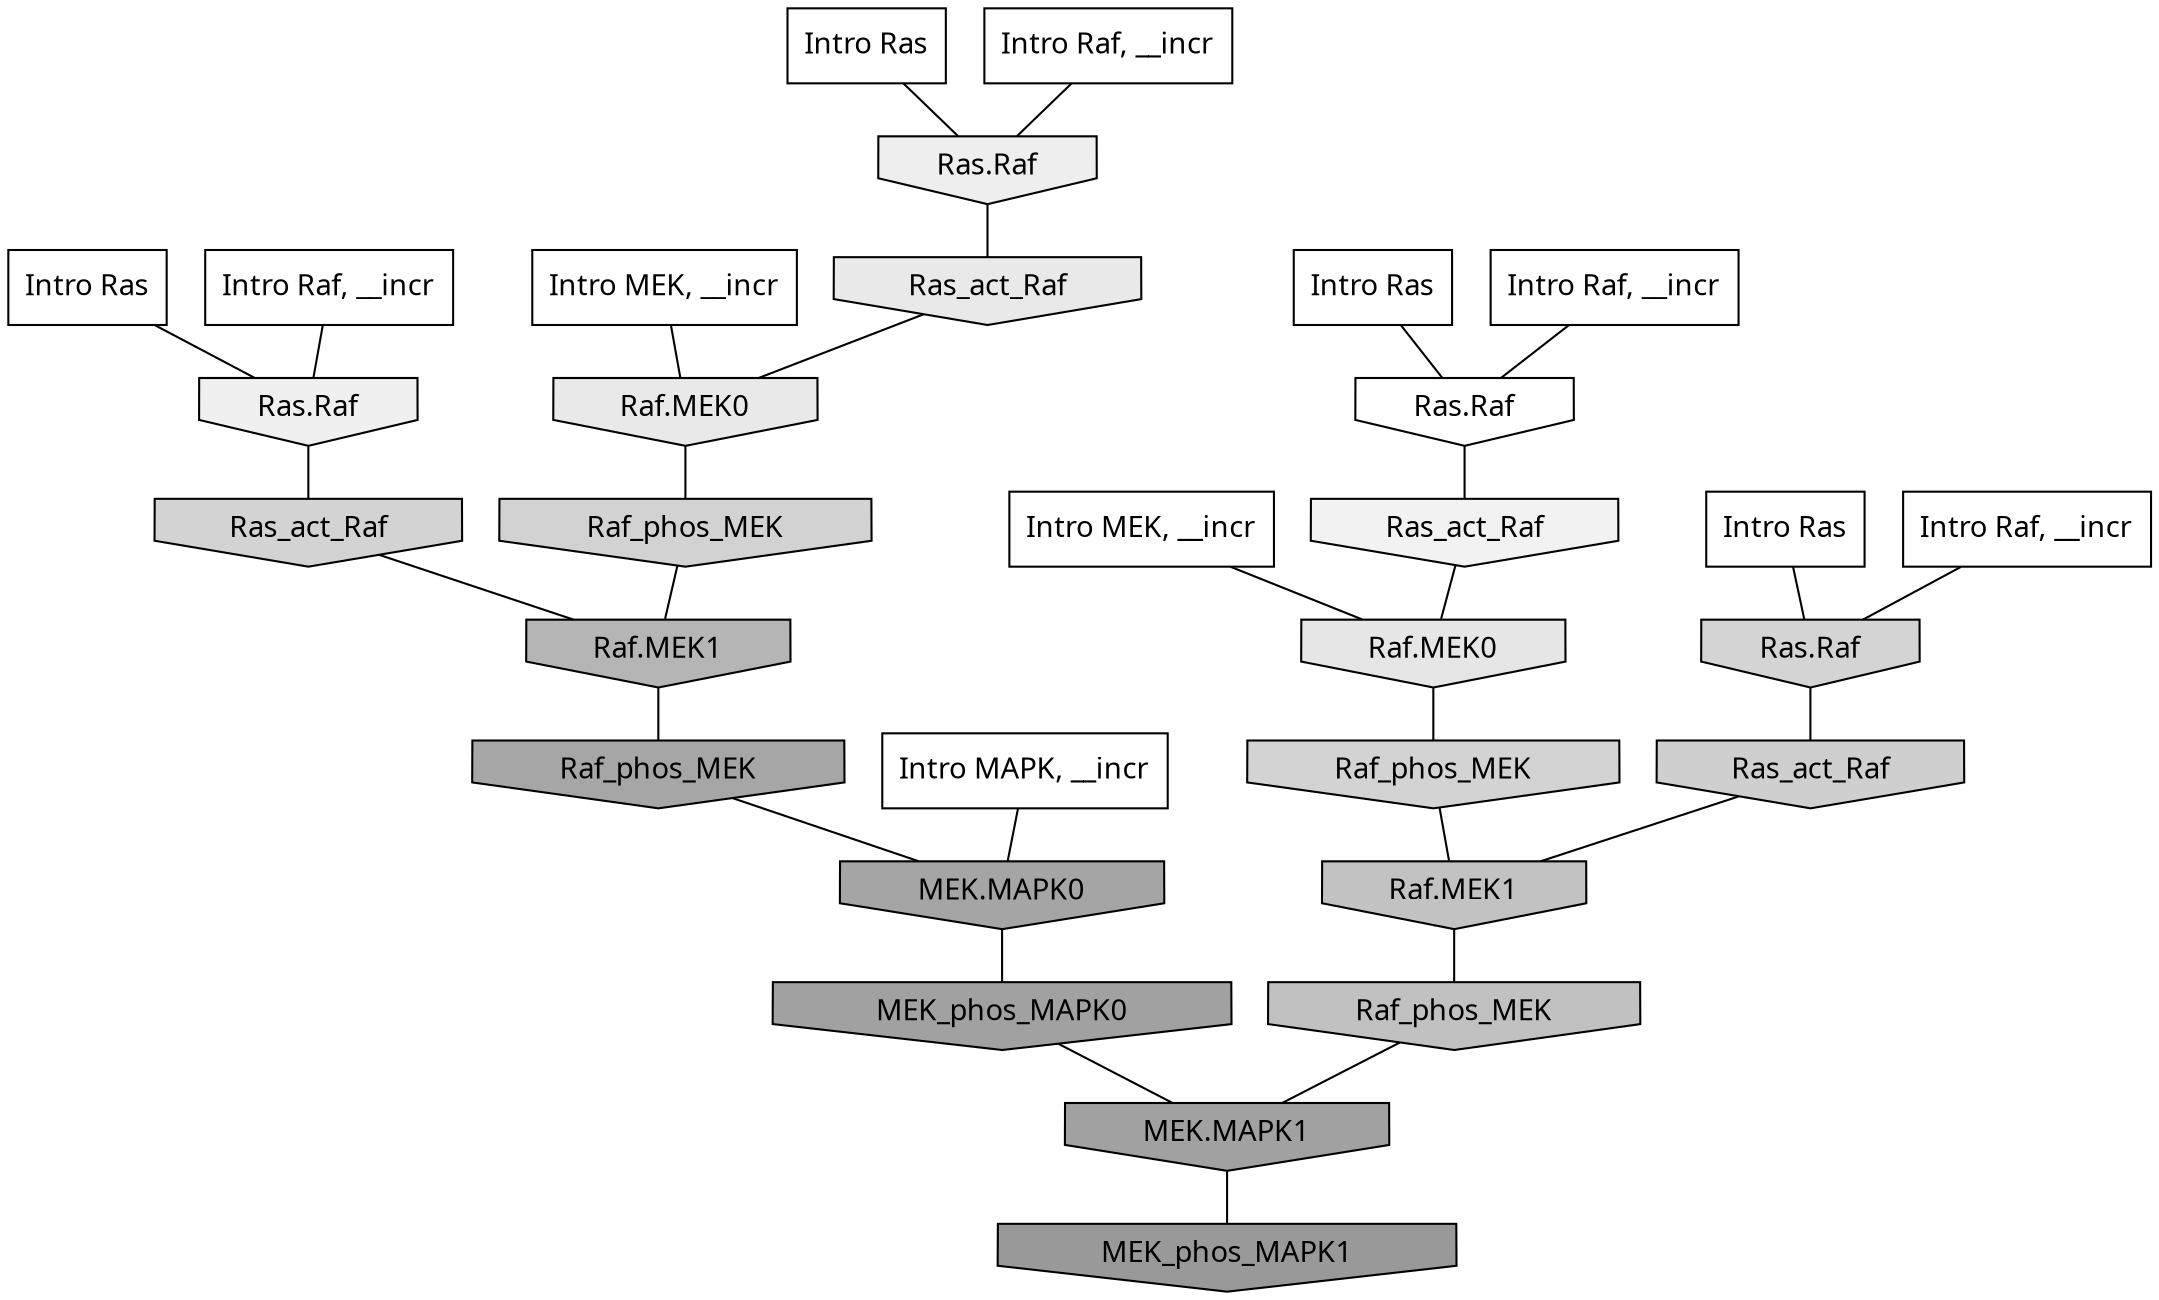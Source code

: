 digraph G{
  rankdir="TB";
  ranksep=0.30;
  node [fontname="CMU Serif"];
  edge [fontname="CMU Serif"];
  
  25 [label="Intro Ras", shape=rectangle, style=filled, fillcolor="0.000 0.000 1.000"]
  
  55 [label="Intro Ras", shape=rectangle, style=filled, fillcolor="0.000 0.000 1.000"]
  
  73 [label="Intro Ras", shape=rectangle, style=filled, fillcolor="0.000 0.000 1.000"]
  
  83 [label="Intro Ras", shape=rectangle, style=filled, fillcolor="0.000 0.000 1.000"]
  
  137 [label="Intro Raf, __incr", shape=rectangle, style=filled, fillcolor="0.000 0.000 1.000"]
  
  359 [label="Intro Raf, __incr", shape=rectangle, style=filled, fillcolor="0.000 0.000 1.000"]
  
  543 [label="Intro Raf, __incr", shape=rectangle, style=filled, fillcolor="0.000 0.000 1.000"]
  
  772 [label="Intro Raf, __incr", shape=rectangle, style=filled, fillcolor="0.000 0.000 1.000"]
  
  1243 [label="Intro MEK, __incr", shape=rectangle, style=filled, fillcolor="0.000 0.000 1.000"]
  
  1481 [label="Intro MEK, __incr", shape=rectangle, style=filled, fillcolor="0.000 0.000 1.000"]
  
  2115 [label="Intro MAPK, __incr", shape=rectangle, style=filled, fillcolor="0.000 0.000 1.000"]
  
  3284 [label="Ras.Raf", shape=invhouse, style=filled, fillcolor="0.000 0.000 1.000"]
  
  3653 [label="Ras_act_Raf", shape=invhouse, style=filled, fillcolor="0.000 0.000 0.946"]
  
  3745 [label="Ras.Raf", shape=invhouse, style=filled, fillcolor="0.000 0.000 0.938"]
  
  3807 [label="Ras.Raf", shape=invhouse, style=filled, fillcolor="0.000 0.000 0.931"]
  
  4072 [label="Ras_act_Raf", shape=invhouse, style=filled, fillcolor="0.000 0.000 0.913"]
  
  4075 [label="Raf.MEK0", shape=invhouse, style=filled, fillcolor="0.000 0.000 0.913"]
  
  4238 [label="Raf.MEK0", shape=invhouse, style=filled, fillcolor="0.000 0.000 0.900"]
  
  5216 [label="Ras.Raf", shape=invhouse, style=filled, fillcolor="0.000 0.000 0.832"]
  
  5290 [label="Ras_act_Raf", shape=invhouse, style=filled, fillcolor="0.000 0.000 0.828"]
  
  5355 [label="Raf_phos_MEK", shape=invhouse, style=filled, fillcolor="0.000 0.000 0.825"]
  
  5426 [label="Raf_phos_MEK", shape=invhouse, style=filled, fillcolor="0.000 0.000 0.822"]
  
  5584 [label="Ras_act_Raf", shape=invhouse, style=filled, fillcolor="0.000 0.000 0.809"]
  
  6495 [label="Raf.MEK1", shape=invhouse, style=filled, fillcolor="0.000 0.000 0.761"]
  
  6599 [label="Raf_phos_MEK", shape=invhouse, style=filled, fillcolor="0.000 0.000 0.756"]
  
  7857 [label="Raf.MEK1", shape=invhouse, style=filled, fillcolor="0.000 0.000 0.710"]
  
  9884 [label="Raf_phos_MEK", shape=invhouse, style=filled, fillcolor="0.000 0.000 0.651"]
  
  10012 [label="MEK.MAPK0", shape=invhouse, style=filled, fillcolor="0.000 0.000 0.648"]
  
  10779 [label="MEK_phos_MAPK0", shape=invhouse, style=filled, fillcolor="0.000 0.000 0.630"]
  
  10852 [label="MEK.MAPK1", shape=invhouse, style=filled, fillcolor="0.000 0.000 0.629"]
  
  12287 [label="MEK_phos_MAPK1", shape=invhouse, style=filled, fillcolor="0.000 0.000 0.600"]
  
  
  10852 -> 12287 [dir=none, color="0.000 0.000 0.000"] 
  10779 -> 10852 [dir=none, color="0.000 0.000 0.000"] 
  10012 -> 10779 [dir=none, color="0.000 0.000 0.000"] 
  9884 -> 10012 [dir=none, color="0.000 0.000 0.000"] 
  7857 -> 9884 [dir=none, color="0.000 0.000 0.000"] 
  6599 -> 10852 [dir=none, color="0.000 0.000 0.000"] 
  6495 -> 6599 [dir=none, color="0.000 0.000 0.000"] 
  5584 -> 6495 [dir=none, color="0.000 0.000 0.000"] 
  5426 -> 7857 [dir=none, color="0.000 0.000 0.000"] 
  5355 -> 6495 [dir=none, color="0.000 0.000 0.000"] 
  5290 -> 7857 [dir=none, color="0.000 0.000 0.000"] 
  5216 -> 5584 [dir=none, color="0.000 0.000 0.000"] 
  4238 -> 5355 [dir=none, color="0.000 0.000 0.000"] 
  4075 -> 5426 [dir=none, color="0.000 0.000 0.000"] 
  4072 -> 4075 [dir=none, color="0.000 0.000 0.000"] 
  3807 -> 4072 [dir=none, color="0.000 0.000 0.000"] 
  3745 -> 5290 [dir=none, color="0.000 0.000 0.000"] 
  3653 -> 4238 [dir=none, color="0.000 0.000 0.000"] 
  3284 -> 3653 [dir=none, color="0.000 0.000 0.000"] 
  2115 -> 10012 [dir=none, color="0.000 0.000 0.000"] 
  1481 -> 4238 [dir=none, color="0.000 0.000 0.000"] 
  1243 -> 4075 [dir=none, color="0.000 0.000 0.000"] 
  772 -> 3807 [dir=none, color="0.000 0.000 0.000"] 
  543 -> 5216 [dir=none, color="0.000 0.000 0.000"] 
  359 -> 3284 [dir=none, color="0.000 0.000 0.000"] 
  137 -> 3745 [dir=none, color="0.000 0.000 0.000"] 
  83 -> 5216 [dir=none, color="0.000 0.000 0.000"] 
  73 -> 3284 [dir=none, color="0.000 0.000 0.000"] 
  55 -> 3807 [dir=none, color="0.000 0.000 0.000"] 
  25 -> 3745 [dir=none, color="0.000 0.000 0.000"] 
  
  }

